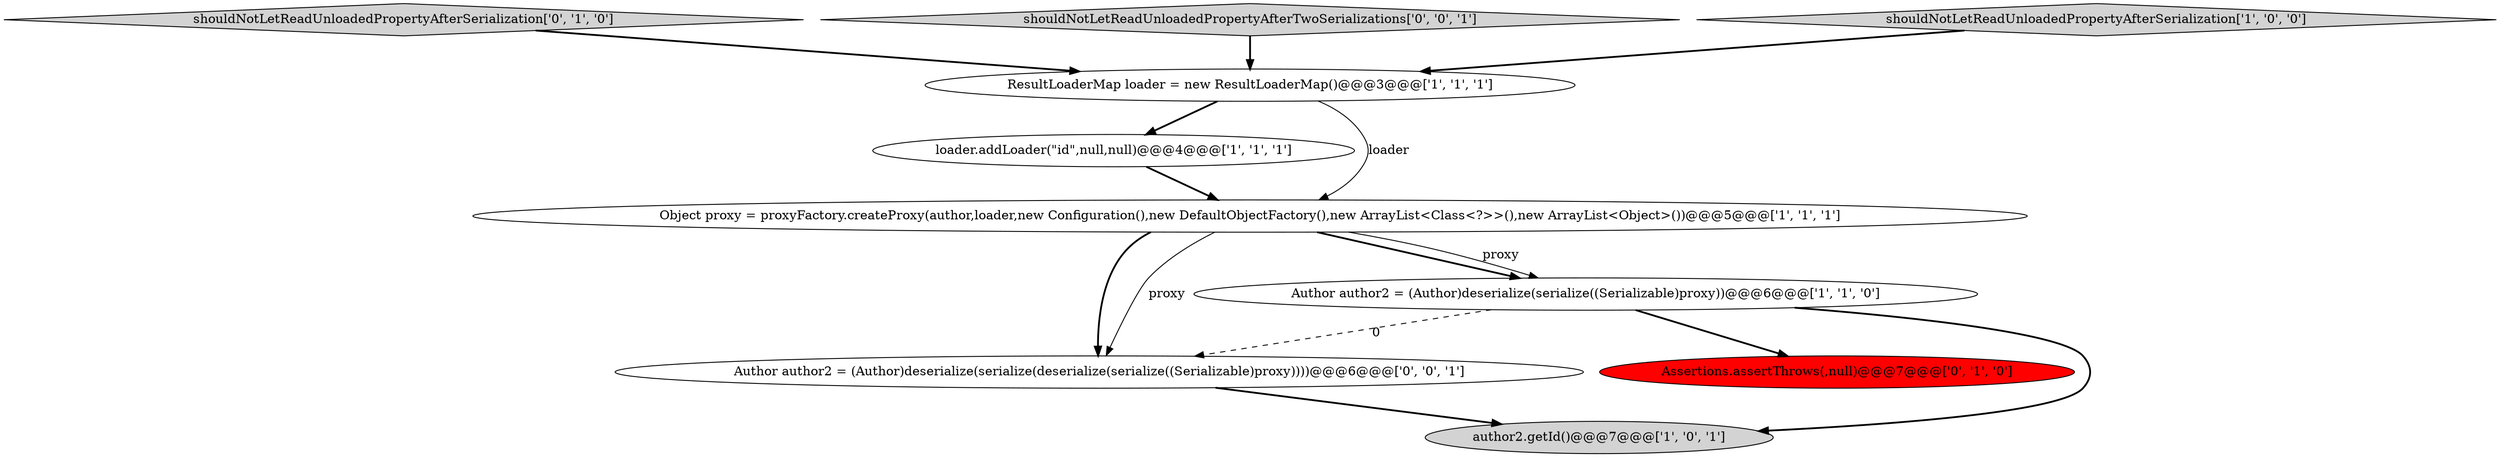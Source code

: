 digraph {
3 [style = filled, label = "ResultLoaderMap loader = new ResultLoaderMap()@@@3@@@['1', '1', '1']", fillcolor = white, shape = ellipse image = "AAA0AAABBB1BBB"];
7 [style = filled, label = "Assertions.assertThrows(,null)@@@7@@@['0', '1', '0']", fillcolor = red, shape = ellipse image = "AAA1AAABBB2BBB"];
4 [style = filled, label = "loader.addLoader(\"id\",null,null)@@@4@@@['1', '1', '1']", fillcolor = white, shape = ellipse image = "AAA0AAABBB1BBB"];
8 [style = filled, label = "Author author2 = (Author)deserialize(serialize(deserialize(serialize((Serializable)proxy))))@@@6@@@['0', '0', '1']", fillcolor = white, shape = ellipse image = "AAA0AAABBB3BBB"];
1 [style = filled, label = "Author author2 = (Author)deserialize(serialize((Serializable)proxy))@@@6@@@['1', '1', '0']", fillcolor = white, shape = ellipse image = "AAA0AAABBB1BBB"];
5 [style = filled, label = "Object proxy = proxyFactory.createProxy(author,loader,new Configuration(),new DefaultObjectFactory(),new ArrayList<Class<?>>(),new ArrayList<Object>())@@@5@@@['1', '1', '1']", fillcolor = white, shape = ellipse image = "AAA0AAABBB1BBB"];
2 [style = filled, label = "author2.getId()@@@7@@@['1', '0', '1']", fillcolor = lightgray, shape = ellipse image = "AAA0AAABBB1BBB"];
6 [style = filled, label = "shouldNotLetReadUnloadedPropertyAfterSerialization['0', '1', '0']", fillcolor = lightgray, shape = diamond image = "AAA0AAABBB2BBB"];
9 [style = filled, label = "shouldNotLetReadUnloadedPropertyAfterTwoSerializations['0', '0', '1']", fillcolor = lightgray, shape = diamond image = "AAA0AAABBB3BBB"];
0 [style = filled, label = "shouldNotLetReadUnloadedPropertyAfterSerialization['1', '0', '0']", fillcolor = lightgray, shape = diamond image = "AAA0AAABBB1BBB"];
0->3 [style = bold, label=""];
9->3 [style = bold, label=""];
6->3 [style = bold, label=""];
5->1 [style = bold, label=""];
5->8 [style = bold, label=""];
5->8 [style = solid, label="proxy"];
1->2 [style = bold, label=""];
1->8 [style = dashed, label="0"];
8->2 [style = bold, label=""];
4->5 [style = bold, label=""];
3->4 [style = bold, label=""];
1->7 [style = bold, label=""];
5->1 [style = solid, label="proxy"];
3->5 [style = solid, label="loader"];
}
